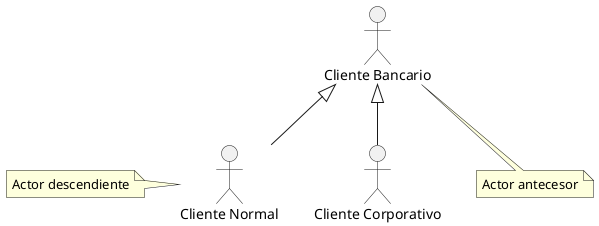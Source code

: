 @startuml
'https://plantuml.com/use-case-diagram

:Cliente Bancario: <|-- :Cliente Corporativo:
:Cliente Bancario: <|-- :Cliente Normal:

note left of :Cliente Normal:
Actor descendiente
end note

note "Actor antecesor" as N2

:Cliente Bancario: -- N2
@enduml